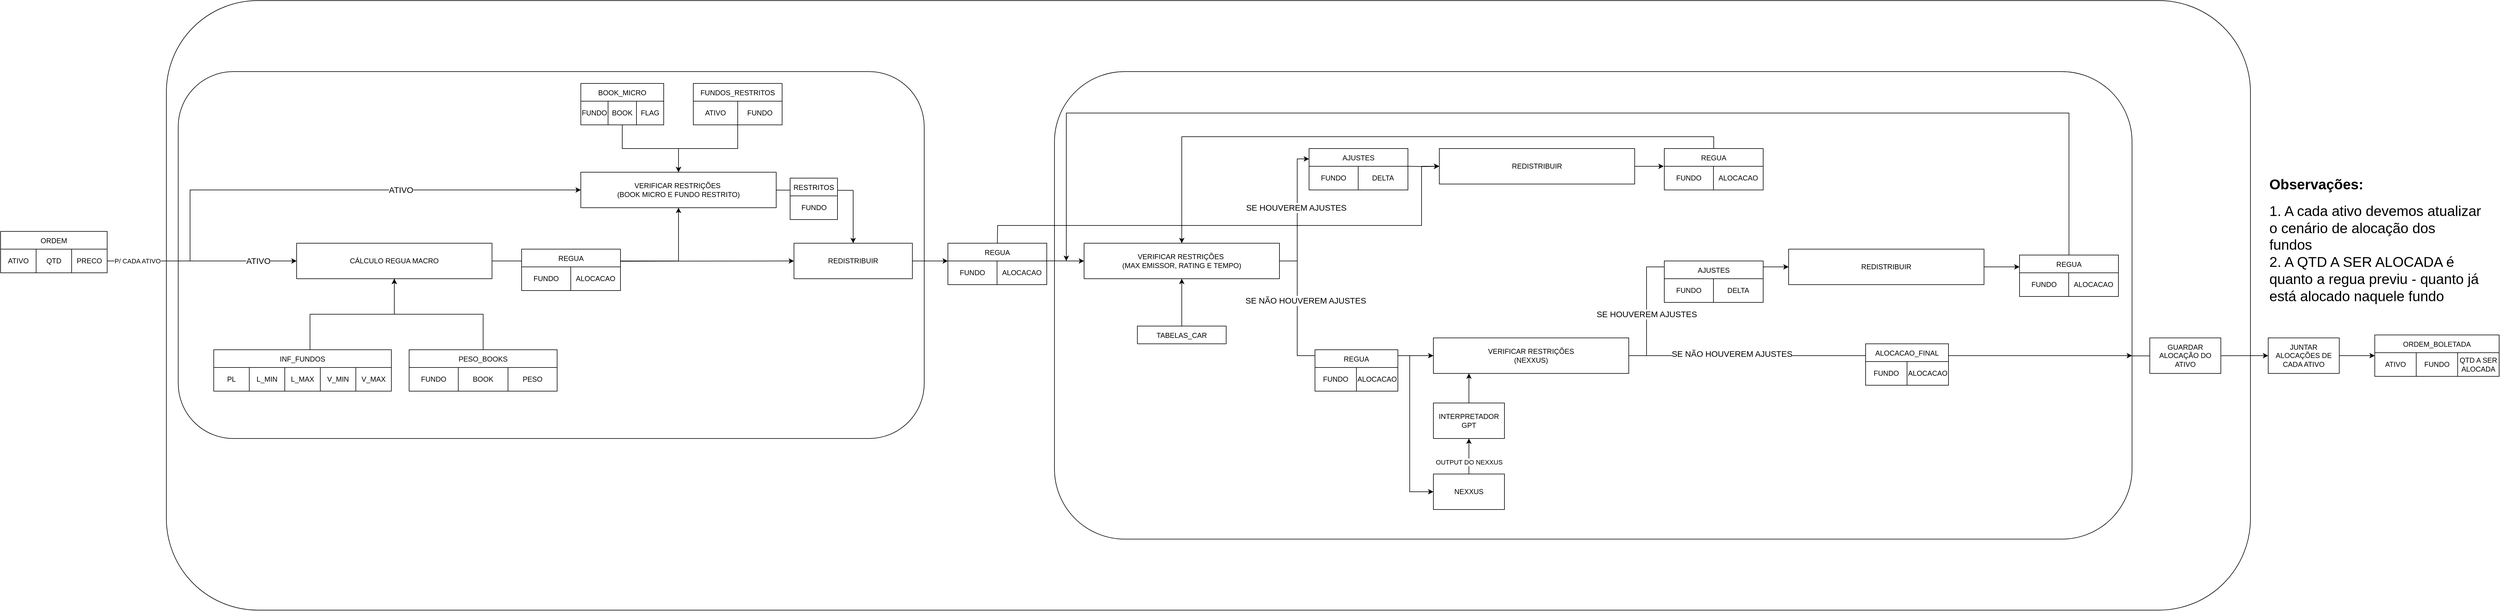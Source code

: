 <mxfile version="26.0.5">
  <diagram name="Página-1" id="4uOqL9asmG0e0gEtA3Wq">
    <mxGraphModel dx="3720" dy="2569" grid="1" gridSize="10" guides="1" tooltips="1" connect="1" arrows="1" fold="1" page="1" pageScale="1" pageWidth="1169" pageHeight="827" math="0" shadow="0">
      <root>
        <mxCell id="0" />
        <mxCell id="1" parent="0" />
        <mxCell id="P-vFJnSn1q6vsKn5jH9H-229" value="" style="rounded=1;whiteSpace=wrap;html=1;" vertex="1" parent="1">
          <mxGeometry x="280" y="-120" width="3520" height="1030" as="geometry" />
        </mxCell>
        <mxCell id="P-vFJnSn1q6vsKn5jH9H-226" value="" style="rounded=1;whiteSpace=wrap;html=1;" vertex="1" parent="1">
          <mxGeometry x="1780" width="1820" height="790" as="geometry" />
        </mxCell>
        <mxCell id="P-vFJnSn1q6vsKn5jH9H-197" value="" style="rounded=1;whiteSpace=wrap;html=1;" vertex="1" parent="1">
          <mxGeometry x="300" width="1260" height="620" as="geometry" />
        </mxCell>
        <mxCell id="P-vFJnSn1q6vsKn5jH9H-45" style="edgeStyle=orthogonalEdgeStyle;rounded=0;orthogonalLoop=1;jettySize=auto;html=1;entryX=0;entryY=0.5;entryDx=0;entryDy=0;" edge="1" parent="1" source="P-vFJnSn1q6vsKn5jH9H-60" target="P-vFJnSn1q6vsKn5jH9H-48">
          <mxGeometry relative="1" as="geometry">
            <mxPoint x="420" y="320" as="targetPoint" />
            <mxPoint x="81" y="320" as="sourcePoint" />
            <Array as="points" />
          </mxGeometry>
        </mxCell>
        <mxCell id="P-vFJnSn1q6vsKn5jH9H-105" value="&lt;font style=&quot;font-size: 14px;&quot;&gt;ATIVO&lt;/font&gt;" style="edgeLabel;html=1;align=center;verticalAlign=middle;resizable=0;points=[];" vertex="1" connectable="0" parent="P-vFJnSn1q6vsKn5jH9H-45">
          <mxGeometry x="0.59" relative="1" as="geometry">
            <mxPoint as="offset" />
          </mxGeometry>
        </mxCell>
        <mxCell id="P-vFJnSn1q6vsKn5jH9H-107" value="P/ CADA ATIVO" style="edgeLabel;html=1;align=center;verticalAlign=middle;resizable=0;points=[];" vertex="1" connectable="0" parent="P-vFJnSn1q6vsKn5jH9H-45">
          <mxGeometry x="-0.454" relative="1" as="geometry">
            <mxPoint x="-37" as="offset" />
          </mxGeometry>
        </mxCell>
        <mxCell id="P-vFJnSn1q6vsKn5jH9H-89" style="edgeStyle=orthogonalEdgeStyle;rounded=0;orthogonalLoop=1;jettySize=auto;html=1;exitX=1;exitY=0.5;exitDx=0;exitDy=0;entryX=0.5;entryY=1;entryDx=0;entryDy=0;" edge="1" parent="1" source="P-vFJnSn1q6vsKn5jH9H-48" target="P-vFJnSn1q6vsKn5jH9H-96">
          <mxGeometry relative="1" as="geometry">
            <mxPoint x="1100" y="320" as="targetPoint" />
          </mxGeometry>
        </mxCell>
        <mxCell id="P-vFJnSn1q6vsKn5jH9H-48" value="CÁLCULO REGUA MACRO" style="rounded=0;whiteSpace=wrap;html=1;" vertex="1" parent="1">
          <mxGeometry x="500" y="290" width="330" height="60" as="geometry" />
        </mxCell>
        <mxCell id="P-vFJnSn1q6vsKn5jH9H-59" value="ORDEM" style="shape=table;startSize=30;container=1;collapsible=0;childLayout=tableLayout;" vertex="1" parent="1">
          <mxGeometry y="270" width="180" height="70" as="geometry" />
        </mxCell>
        <mxCell id="P-vFJnSn1q6vsKn5jH9H-60" value="" style="shape=tableRow;horizontal=0;startSize=0;swimlaneHead=0;swimlaneBody=0;strokeColor=inherit;top=0;left=0;bottom=0;right=0;collapsible=0;dropTarget=0;fillColor=none;points=[[0,0.5],[1,0.5]];portConstraint=eastwest;" vertex="1" parent="P-vFJnSn1q6vsKn5jH9H-59">
          <mxGeometry y="30" width="180" height="40" as="geometry" />
        </mxCell>
        <mxCell id="P-vFJnSn1q6vsKn5jH9H-61" value="ATIVO" style="shape=partialRectangle;html=1;whiteSpace=wrap;connectable=0;strokeColor=inherit;overflow=hidden;fillColor=none;top=0;left=0;bottom=0;right=0;pointerEvents=1;" vertex="1" parent="P-vFJnSn1q6vsKn5jH9H-60">
          <mxGeometry width="60" height="40" as="geometry">
            <mxRectangle width="60" height="40" as="alternateBounds" />
          </mxGeometry>
        </mxCell>
        <mxCell id="P-vFJnSn1q6vsKn5jH9H-62" value="QTD" style="shape=partialRectangle;html=1;whiteSpace=wrap;connectable=0;strokeColor=inherit;overflow=hidden;fillColor=none;top=0;left=0;bottom=0;right=0;pointerEvents=1;" vertex="1" parent="P-vFJnSn1q6vsKn5jH9H-60">
          <mxGeometry x="60" width="60" height="40" as="geometry">
            <mxRectangle width="60" height="40" as="alternateBounds" />
          </mxGeometry>
        </mxCell>
        <mxCell id="P-vFJnSn1q6vsKn5jH9H-63" value="PRECO" style="shape=partialRectangle;html=1;whiteSpace=wrap;connectable=0;strokeColor=inherit;overflow=hidden;fillColor=none;top=0;left=0;bottom=0;right=0;pointerEvents=1;" vertex="1" parent="P-vFJnSn1q6vsKn5jH9H-60">
          <mxGeometry x="120" width="60" height="40" as="geometry">
            <mxRectangle width="60" height="40" as="alternateBounds" />
          </mxGeometry>
        </mxCell>
        <mxCell id="P-vFJnSn1q6vsKn5jH9H-73" style="edgeStyle=orthogonalEdgeStyle;rounded=0;orthogonalLoop=1;jettySize=auto;html=1;exitX=0.542;exitY=-0.005;exitDx=0;exitDy=0;exitPerimeter=0;" edge="1" parent="1" source="P-vFJnSn1q6vsKn5jH9H-64" target="P-vFJnSn1q6vsKn5jH9H-48">
          <mxGeometry relative="1" as="geometry" />
        </mxCell>
        <mxCell id="P-vFJnSn1q6vsKn5jH9H-64" value="INF_FUNDOS" style="shape=table;startSize=30;container=1;collapsible=0;childLayout=tableLayout;" vertex="1" parent="1">
          <mxGeometry x="360" y="470" width="300" height="70" as="geometry" />
        </mxCell>
        <mxCell id="P-vFJnSn1q6vsKn5jH9H-65" value="" style="shape=tableRow;horizontal=0;startSize=0;swimlaneHead=0;swimlaneBody=0;strokeColor=inherit;top=0;left=0;bottom=0;right=0;collapsible=0;dropTarget=0;fillColor=none;points=[[0,0.5],[1,0.5]];portConstraint=eastwest;" vertex="1" parent="P-vFJnSn1q6vsKn5jH9H-64">
          <mxGeometry y="30" width="300" height="40" as="geometry" />
        </mxCell>
        <mxCell id="P-vFJnSn1q6vsKn5jH9H-66" value="PL" style="shape=partialRectangle;html=1;whiteSpace=wrap;connectable=0;strokeColor=inherit;overflow=hidden;fillColor=none;top=0;left=0;bottom=0;right=0;pointerEvents=1;" vertex="1" parent="P-vFJnSn1q6vsKn5jH9H-65">
          <mxGeometry width="60" height="40" as="geometry">
            <mxRectangle width="60" height="40" as="alternateBounds" />
          </mxGeometry>
        </mxCell>
        <mxCell id="P-vFJnSn1q6vsKn5jH9H-67" value="L_MIN" style="shape=partialRectangle;html=1;whiteSpace=wrap;connectable=0;strokeColor=inherit;overflow=hidden;fillColor=none;top=0;left=0;bottom=0;right=0;pointerEvents=1;" vertex="1" parent="P-vFJnSn1q6vsKn5jH9H-65">
          <mxGeometry x="60" width="60" height="40" as="geometry">
            <mxRectangle width="60" height="40" as="alternateBounds" />
          </mxGeometry>
        </mxCell>
        <mxCell id="P-vFJnSn1q6vsKn5jH9H-69" value="L_MAX" style="shape=partialRectangle;html=1;whiteSpace=wrap;connectable=0;strokeColor=inherit;overflow=hidden;fillColor=none;top=0;left=0;bottom=0;right=0;pointerEvents=1;" vertex="1" parent="P-vFJnSn1q6vsKn5jH9H-65">
          <mxGeometry x="120" width="60" height="40" as="geometry">
            <mxRectangle width="60" height="40" as="alternateBounds" />
          </mxGeometry>
        </mxCell>
        <mxCell id="P-vFJnSn1q6vsKn5jH9H-70" value="V_MIN" style="shape=partialRectangle;html=1;whiteSpace=wrap;connectable=0;strokeColor=inherit;overflow=hidden;fillColor=none;top=0;left=0;bottom=0;right=0;pointerEvents=1;" vertex="1" parent="P-vFJnSn1q6vsKn5jH9H-65">
          <mxGeometry x="180" width="60" height="40" as="geometry">
            <mxRectangle width="60" height="40" as="alternateBounds" />
          </mxGeometry>
        </mxCell>
        <mxCell id="P-vFJnSn1q6vsKn5jH9H-71" value="V_MAX" style="shape=partialRectangle;html=1;whiteSpace=wrap;connectable=0;strokeColor=inherit;overflow=hidden;fillColor=none;top=0;left=0;bottom=0;right=0;pointerEvents=1;" vertex="1" parent="P-vFJnSn1q6vsKn5jH9H-65">
          <mxGeometry x="240" width="60" height="40" as="geometry">
            <mxRectangle width="60" height="40" as="alternateBounds" />
          </mxGeometry>
        </mxCell>
        <mxCell id="P-vFJnSn1q6vsKn5jH9H-81" style="edgeStyle=orthogonalEdgeStyle;rounded=0;orthogonalLoop=1;jettySize=auto;html=1;entryX=0.5;entryY=1;entryDx=0;entryDy=0;" edge="1" parent="1" source="P-vFJnSn1q6vsKn5jH9H-74" target="P-vFJnSn1q6vsKn5jH9H-48">
          <mxGeometry relative="1" as="geometry" />
        </mxCell>
        <mxCell id="P-vFJnSn1q6vsKn5jH9H-74" value="PESO_BOOKS" style="shape=table;startSize=30;container=1;collapsible=0;childLayout=tableLayout;" vertex="1" parent="1">
          <mxGeometry x="690" y="470" width="250" height="70" as="geometry" />
        </mxCell>
        <mxCell id="P-vFJnSn1q6vsKn5jH9H-75" value="" style="shape=tableRow;horizontal=0;startSize=0;swimlaneHead=0;swimlaneBody=0;strokeColor=inherit;top=0;left=0;bottom=0;right=0;collapsible=0;dropTarget=0;fillColor=none;points=[[0,0.5],[1,0.5]];portConstraint=eastwest;" vertex="1" parent="P-vFJnSn1q6vsKn5jH9H-74">
          <mxGeometry y="30" width="250" height="40" as="geometry" />
        </mxCell>
        <mxCell id="P-vFJnSn1q6vsKn5jH9H-76" value="FUNDO" style="shape=partialRectangle;html=1;whiteSpace=wrap;connectable=0;strokeColor=inherit;overflow=hidden;fillColor=none;top=0;left=0;bottom=0;right=0;pointerEvents=1;" vertex="1" parent="P-vFJnSn1q6vsKn5jH9H-75">
          <mxGeometry width="83" height="40" as="geometry">
            <mxRectangle width="83" height="40" as="alternateBounds" />
          </mxGeometry>
        </mxCell>
        <mxCell id="P-vFJnSn1q6vsKn5jH9H-77" value="BOOK" style="shape=partialRectangle;html=1;whiteSpace=wrap;connectable=0;strokeColor=inherit;overflow=hidden;fillColor=none;top=0;left=0;bottom=0;right=0;pointerEvents=1;" vertex="1" parent="P-vFJnSn1q6vsKn5jH9H-75">
          <mxGeometry x="83" width="84" height="40" as="geometry">
            <mxRectangle width="84" height="40" as="alternateBounds" />
          </mxGeometry>
        </mxCell>
        <mxCell id="P-vFJnSn1q6vsKn5jH9H-78" value="PESO" style="shape=partialRectangle;html=1;whiteSpace=wrap;connectable=0;strokeColor=inherit;overflow=hidden;fillColor=none;top=0;left=0;bottom=0;right=0;pointerEvents=1;" vertex="1" parent="P-vFJnSn1q6vsKn5jH9H-75">
          <mxGeometry x="167" width="83" height="40" as="geometry">
            <mxRectangle width="83" height="40" as="alternateBounds" />
          </mxGeometry>
        </mxCell>
        <mxCell id="P-vFJnSn1q6vsKn5jH9H-97" style="edgeStyle=orthogonalEdgeStyle;rounded=0;orthogonalLoop=1;jettySize=auto;html=1;" edge="1" parent="1" source="P-vFJnSn1q6vsKn5jH9H-82" target="P-vFJnSn1q6vsKn5jH9H-96">
          <mxGeometry relative="1" as="geometry" />
        </mxCell>
        <mxCell id="P-vFJnSn1q6vsKn5jH9H-82" value="BOOK_MICRO" style="shape=table;startSize=30;container=1;collapsible=0;childLayout=tableLayout;" vertex="1" parent="1">
          <mxGeometry x="980" y="20" width="140" height="70" as="geometry" />
        </mxCell>
        <mxCell id="P-vFJnSn1q6vsKn5jH9H-83" value="" style="shape=tableRow;horizontal=0;startSize=0;swimlaneHead=0;swimlaneBody=0;strokeColor=inherit;top=0;left=0;bottom=0;right=0;collapsible=0;dropTarget=0;fillColor=none;points=[[0,0.5],[1,0.5]];portConstraint=eastwest;" vertex="1" parent="P-vFJnSn1q6vsKn5jH9H-82">
          <mxGeometry y="30" width="140" height="40" as="geometry" />
        </mxCell>
        <mxCell id="P-vFJnSn1q6vsKn5jH9H-84" value="FUNDO" style="shape=partialRectangle;html=1;whiteSpace=wrap;connectable=0;strokeColor=inherit;overflow=hidden;fillColor=none;top=0;left=0;bottom=0;right=0;pointerEvents=1;" vertex="1" parent="P-vFJnSn1q6vsKn5jH9H-83">
          <mxGeometry width="46" height="40" as="geometry">
            <mxRectangle width="46" height="40" as="alternateBounds" />
          </mxGeometry>
        </mxCell>
        <mxCell id="P-vFJnSn1q6vsKn5jH9H-85" value="BOOK" style="shape=partialRectangle;html=1;whiteSpace=wrap;connectable=0;strokeColor=inherit;overflow=hidden;fillColor=none;top=0;left=0;bottom=0;right=0;pointerEvents=1;" vertex="1" parent="P-vFJnSn1q6vsKn5jH9H-83">
          <mxGeometry x="46" width="48" height="40" as="geometry">
            <mxRectangle width="48" height="40" as="alternateBounds" />
          </mxGeometry>
        </mxCell>
        <mxCell id="P-vFJnSn1q6vsKn5jH9H-86" value="FLAG" style="shape=partialRectangle;html=1;whiteSpace=wrap;connectable=0;strokeColor=inherit;overflow=hidden;fillColor=none;top=0;left=0;bottom=0;right=0;pointerEvents=1;" vertex="1" parent="P-vFJnSn1q6vsKn5jH9H-83">
          <mxGeometry x="94" width="46" height="40" as="geometry">
            <mxRectangle width="46" height="40" as="alternateBounds" />
          </mxGeometry>
        </mxCell>
        <mxCell id="P-vFJnSn1q6vsKn5jH9H-109" style="edgeStyle=orthogonalEdgeStyle;rounded=0;orthogonalLoop=1;jettySize=auto;html=1;entryX=0.5;entryY=0;entryDx=0;entryDy=0;" edge="1" parent="1" target="P-vFJnSn1q6vsKn5jH9H-115">
          <mxGeometry relative="1" as="geometry">
            <mxPoint x="1500" y="200" as="targetPoint" />
            <mxPoint x="1230" y="200.067" as="sourcePoint" />
          </mxGeometry>
        </mxCell>
        <mxCell id="P-vFJnSn1q6vsKn5jH9H-96" value="VERIFICAR RESTRIÇÕES&amp;nbsp;&lt;div&gt;(BOOK MICRO E FUNDO RESTRITO)&lt;/div&gt;" style="rounded=0;whiteSpace=wrap;html=1;" vertex="1" parent="1">
          <mxGeometry x="980" y="170" width="330" height="60" as="geometry" />
        </mxCell>
        <mxCell id="P-vFJnSn1q6vsKn5jH9H-108" style="edgeStyle=orthogonalEdgeStyle;rounded=0;orthogonalLoop=1;jettySize=auto;html=1;entryX=0.5;entryY=0;entryDx=0;entryDy=0;" edge="1" parent="1" source="P-vFJnSn1q6vsKn5jH9H-98" target="P-vFJnSn1q6vsKn5jH9H-96">
          <mxGeometry relative="1" as="geometry" />
        </mxCell>
        <mxCell id="P-vFJnSn1q6vsKn5jH9H-98" value="FUNDOS_RESTRITOS" style="shape=table;startSize=30;container=1;collapsible=0;childLayout=tableLayout;" vertex="1" parent="1">
          <mxGeometry x="1170" y="20" width="150" height="70" as="geometry" />
        </mxCell>
        <mxCell id="P-vFJnSn1q6vsKn5jH9H-99" value="" style="shape=tableRow;horizontal=0;startSize=0;swimlaneHead=0;swimlaneBody=0;strokeColor=inherit;top=0;left=0;bottom=0;right=0;collapsible=0;dropTarget=0;fillColor=none;points=[[0,0.5],[1,0.5]];portConstraint=eastwest;" vertex="1" parent="P-vFJnSn1q6vsKn5jH9H-98">
          <mxGeometry y="30" width="150" height="40" as="geometry" />
        </mxCell>
        <mxCell id="P-vFJnSn1q6vsKn5jH9H-100" value="ATIVO" style="shape=partialRectangle;html=1;whiteSpace=wrap;connectable=0;strokeColor=inherit;overflow=hidden;fillColor=none;top=0;left=0;bottom=0;right=0;pointerEvents=1;" vertex="1" parent="P-vFJnSn1q6vsKn5jH9H-99">
          <mxGeometry width="75" height="40" as="geometry">
            <mxRectangle width="75" height="40" as="alternateBounds" />
          </mxGeometry>
        </mxCell>
        <mxCell id="P-vFJnSn1q6vsKn5jH9H-101" value="FUNDO" style="shape=partialRectangle;html=1;whiteSpace=wrap;connectable=0;strokeColor=inherit;overflow=hidden;fillColor=none;top=0;left=0;bottom=0;right=0;pointerEvents=1;" vertex="1" parent="P-vFJnSn1q6vsKn5jH9H-99">
          <mxGeometry x="75" width="75" height="40" as="geometry">
            <mxRectangle width="75" height="40" as="alternateBounds" />
          </mxGeometry>
        </mxCell>
        <mxCell id="P-vFJnSn1q6vsKn5jH9H-104" value="" style="endArrow=classic;html=1;rounded=0;entryX=0;entryY=0.5;entryDx=0;entryDy=0;" edge="1" parent="1" target="P-vFJnSn1q6vsKn5jH9H-96">
          <mxGeometry width="50" height="50" relative="1" as="geometry">
            <mxPoint x="320" y="320" as="sourcePoint" />
            <mxPoint x="360" y="240" as="targetPoint" />
            <Array as="points">
              <mxPoint x="320" y="200" />
            </Array>
          </mxGeometry>
        </mxCell>
        <mxCell id="P-vFJnSn1q6vsKn5jH9H-106" value="&lt;font style=&quot;font-size: 14px;&quot;&gt;ATIVO&lt;/font&gt;" style="edgeLabel;html=1;align=center;verticalAlign=middle;resizable=0;points=[];" vertex="1" connectable="0" parent="P-vFJnSn1q6vsKn5jH9H-104">
          <mxGeometry x="0.22" relative="1" as="geometry">
            <mxPoint as="offset" />
          </mxGeometry>
        </mxCell>
        <mxCell id="P-vFJnSn1q6vsKn5jH9H-91" value="REGUA" style="shape=table;startSize=30;container=1;collapsible=0;childLayout=tableLayout;" vertex="1" parent="1">
          <mxGeometry x="880" y="300" width="167" height="70" as="geometry" />
        </mxCell>
        <mxCell id="P-vFJnSn1q6vsKn5jH9H-92" value="" style="shape=tableRow;horizontal=0;startSize=0;swimlaneHead=0;swimlaneBody=0;strokeColor=inherit;top=0;left=0;bottom=0;right=0;collapsible=0;dropTarget=0;fillColor=none;points=[[0,0.5],[1,0.5]];portConstraint=eastwest;" vertex="1" parent="P-vFJnSn1q6vsKn5jH9H-91">
          <mxGeometry y="30" width="167" height="40" as="geometry" />
        </mxCell>
        <mxCell id="P-vFJnSn1q6vsKn5jH9H-93" value="FUNDO" style="shape=partialRectangle;html=1;whiteSpace=wrap;connectable=0;strokeColor=inherit;overflow=hidden;fillColor=none;top=0;left=0;bottom=0;right=0;pointerEvents=1;" vertex="1" parent="P-vFJnSn1q6vsKn5jH9H-92">
          <mxGeometry width="83" height="40" as="geometry">
            <mxRectangle width="83" height="40" as="alternateBounds" />
          </mxGeometry>
        </mxCell>
        <mxCell id="P-vFJnSn1q6vsKn5jH9H-94" value="ALOCACAO" style="shape=partialRectangle;html=1;whiteSpace=wrap;connectable=0;strokeColor=inherit;overflow=hidden;fillColor=none;top=0;left=0;bottom=0;right=0;pointerEvents=1;" vertex="1" parent="P-vFJnSn1q6vsKn5jH9H-92">
          <mxGeometry x="83" width="84" height="40" as="geometry">
            <mxRectangle width="84" height="40" as="alternateBounds" />
          </mxGeometry>
        </mxCell>
        <mxCell id="P-vFJnSn1q6vsKn5jH9H-110" value="RESTRITOS" style="shape=table;startSize=30;container=1;collapsible=0;childLayout=tableLayout;" vertex="1" parent="1">
          <mxGeometry x="1333.5" y="180" width="80" height="70" as="geometry" />
        </mxCell>
        <mxCell id="P-vFJnSn1q6vsKn5jH9H-111" value="" style="shape=tableRow;horizontal=0;startSize=0;swimlaneHead=0;swimlaneBody=0;strokeColor=inherit;top=0;left=0;bottom=0;right=0;collapsible=0;dropTarget=0;fillColor=none;points=[[0,0.5],[1,0.5]];portConstraint=eastwest;" vertex="1" parent="P-vFJnSn1q6vsKn5jH9H-110">
          <mxGeometry y="30" width="80" height="40" as="geometry" />
        </mxCell>
        <mxCell id="P-vFJnSn1q6vsKn5jH9H-112" value="FUNDO" style="shape=partialRectangle;html=1;whiteSpace=wrap;connectable=0;strokeColor=inherit;overflow=hidden;fillColor=none;top=0;left=0;bottom=0;right=0;pointerEvents=1;" vertex="1" parent="P-vFJnSn1q6vsKn5jH9H-111">
          <mxGeometry width="80" height="40" as="geometry">
            <mxRectangle width="80" height="40" as="alternateBounds" />
          </mxGeometry>
        </mxCell>
        <mxCell id="P-vFJnSn1q6vsKn5jH9H-115" value="REDISTRIBUIR" style="rounded=0;whiteSpace=wrap;html=1;" vertex="1" parent="1">
          <mxGeometry x="1340" y="290" width="200" height="60" as="geometry" />
        </mxCell>
        <mxCell id="P-vFJnSn1q6vsKn5jH9H-117" value="" style="endArrow=classic;html=1;rounded=0;entryX=0;entryY=0.5;entryDx=0;entryDy=0;exitX=0.999;exitY=0.292;exitDx=0;exitDy=0;exitPerimeter=0;" edge="1" parent="1" source="P-vFJnSn1q6vsKn5jH9H-91" target="P-vFJnSn1q6vsKn5jH9H-115">
          <mxGeometry width="50" height="50" relative="1" as="geometry">
            <mxPoint x="1150" y="320" as="sourcePoint" />
            <mxPoint x="1220" y="280" as="targetPoint" />
          </mxGeometry>
        </mxCell>
        <mxCell id="P-vFJnSn1q6vsKn5jH9H-126" value="REGUA" style="shape=table;startSize=30;container=1;collapsible=0;childLayout=tableLayout;" vertex="1" parent="1">
          <mxGeometry x="1600" y="290" width="167" height="70" as="geometry" />
        </mxCell>
        <mxCell id="P-vFJnSn1q6vsKn5jH9H-127" value="" style="shape=tableRow;horizontal=0;startSize=0;swimlaneHead=0;swimlaneBody=0;strokeColor=inherit;top=0;left=0;bottom=0;right=0;collapsible=0;dropTarget=0;fillColor=none;points=[[0,0.5],[1,0.5]];portConstraint=eastwest;" vertex="1" parent="P-vFJnSn1q6vsKn5jH9H-126">
          <mxGeometry y="30" width="167" height="40" as="geometry" />
        </mxCell>
        <mxCell id="P-vFJnSn1q6vsKn5jH9H-128" value="FUNDO" style="shape=partialRectangle;html=1;whiteSpace=wrap;connectable=0;strokeColor=inherit;overflow=hidden;fillColor=none;top=0;left=0;bottom=0;right=0;pointerEvents=1;" vertex="1" parent="P-vFJnSn1q6vsKn5jH9H-127">
          <mxGeometry width="83" height="40" as="geometry">
            <mxRectangle width="83" height="40" as="alternateBounds" />
          </mxGeometry>
        </mxCell>
        <mxCell id="P-vFJnSn1q6vsKn5jH9H-129" value="ALOCACAO" style="shape=partialRectangle;html=1;whiteSpace=wrap;connectable=0;strokeColor=inherit;overflow=hidden;fillColor=none;top=0;left=0;bottom=0;right=0;pointerEvents=1;" vertex="1" parent="P-vFJnSn1q6vsKn5jH9H-127">
          <mxGeometry x="83" width="84" height="40" as="geometry">
            <mxRectangle width="84" height="40" as="alternateBounds" />
          </mxGeometry>
        </mxCell>
        <mxCell id="P-vFJnSn1q6vsKn5jH9H-135" value="" style="endArrow=classic;html=1;rounded=0;exitX=1;exitY=0.5;exitDx=0;exitDy=0;" edge="1" parent="1" source="P-vFJnSn1q6vsKn5jH9H-115">
          <mxGeometry width="50" height="50" relative="1" as="geometry">
            <mxPoint x="1570" y="280" as="sourcePoint" />
            <mxPoint x="1600" y="320" as="targetPoint" />
          </mxGeometry>
        </mxCell>
        <mxCell id="P-vFJnSn1q6vsKn5jH9H-146" style="edgeStyle=orthogonalEdgeStyle;rounded=0;orthogonalLoop=1;jettySize=auto;html=1;entryX=0;entryY=0.25;entryDx=0;entryDy=0;" edge="1" parent="1" source="P-vFJnSn1q6vsKn5jH9H-138" target="P-vFJnSn1q6vsKn5jH9H-147">
          <mxGeometry relative="1" as="geometry">
            <mxPoint x="2210" y="320" as="targetPoint" />
            <Array as="points">
              <mxPoint x="2190" y="320" />
              <mxPoint x="2190" y="148" />
            </Array>
          </mxGeometry>
        </mxCell>
        <mxCell id="P-vFJnSn1q6vsKn5jH9H-179" value="&lt;font style=&quot;font-size: 14px;&quot;&gt;SE HOUVEREM AJUSTES&lt;/font&gt;" style="edgeLabel;html=1;align=center;verticalAlign=middle;resizable=0;points=[];" vertex="1" connectable="0" parent="P-vFJnSn1q6vsKn5jH9H-146">
          <mxGeometry x="-0.043" y="2" relative="1" as="geometry">
            <mxPoint y="-14" as="offset" />
          </mxGeometry>
        </mxCell>
        <mxCell id="P-vFJnSn1q6vsKn5jH9H-138" value="VERIFICAR RESTRIÇÕES&amp;nbsp;&lt;div&gt;(MAX EMISSOR, RATING E TEMPO)&lt;/div&gt;" style="rounded=0;whiteSpace=wrap;html=1;" vertex="1" parent="1">
          <mxGeometry x="1830" y="290" width="330" height="60" as="geometry" />
        </mxCell>
        <mxCell id="P-vFJnSn1q6vsKn5jH9H-141" value="" style="endArrow=classic;html=1;rounded=0;entryX=0;entryY=0.5;entryDx=0;entryDy=0;exitX=0.994;exitY=-0.002;exitDx=0;exitDy=0;exitPerimeter=0;" edge="1" parent="1" source="P-vFJnSn1q6vsKn5jH9H-127" target="P-vFJnSn1q6vsKn5jH9H-138">
          <mxGeometry width="50" height="50" relative="1" as="geometry">
            <mxPoint x="1770" y="320" as="sourcePoint" />
            <mxPoint x="1867" y="319.92" as="targetPoint" />
          </mxGeometry>
        </mxCell>
        <mxCell id="P-vFJnSn1q6vsKn5jH9H-147" value="AJUSTES" style="shape=table;startSize=30;container=1;collapsible=0;childLayout=tableLayout;" vertex="1" parent="1">
          <mxGeometry x="2210" y="130" width="167" height="70" as="geometry" />
        </mxCell>
        <mxCell id="P-vFJnSn1q6vsKn5jH9H-148" value="" style="shape=tableRow;horizontal=0;startSize=0;swimlaneHead=0;swimlaneBody=0;strokeColor=inherit;top=0;left=0;bottom=0;right=0;collapsible=0;dropTarget=0;fillColor=none;points=[[0,0.5],[1,0.5]];portConstraint=eastwest;" vertex="1" parent="P-vFJnSn1q6vsKn5jH9H-147">
          <mxGeometry y="30" width="167" height="40" as="geometry" />
        </mxCell>
        <mxCell id="P-vFJnSn1q6vsKn5jH9H-149" value="FUNDO" style="shape=partialRectangle;html=1;whiteSpace=wrap;connectable=0;strokeColor=inherit;overflow=hidden;fillColor=none;top=0;left=0;bottom=0;right=0;pointerEvents=1;" vertex="1" parent="P-vFJnSn1q6vsKn5jH9H-148">
          <mxGeometry width="83" height="40" as="geometry">
            <mxRectangle width="83" height="40" as="alternateBounds" />
          </mxGeometry>
        </mxCell>
        <mxCell id="P-vFJnSn1q6vsKn5jH9H-150" value="DELTA" style="shape=partialRectangle;html=1;whiteSpace=wrap;connectable=0;strokeColor=inherit;overflow=hidden;fillColor=none;top=0;left=0;bottom=0;right=0;pointerEvents=1;" vertex="1" parent="P-vFJnSn1q6vsKn5jH9H-148">
          <mxGeometry x="83" width="84" height="40" as="geometry">
            <mxRectangle width="84" height="40" as="alternateBounds" />
          </mxGeometry>
        </mxCell>
        <mxCell id="P-vFJnSn1q6vsKn5jH9H-154" style="edgeStyle=orthogonalEdgeStyle;rounded=0;orthogonalLoop=1;jettySize=auto;html=1;entryX=0;entryY=0.5;entryDx=0;entryDy=0;" edge="1" parent="1" target="P-vFJnSn1q6vsKn5jH9H-155">
          <mxGeometry relative="1" as="geometry">
            <mxPoint x="2420" y="160" as="targetPoint" />
            <mxPoint x="2377" y="159.95" as="sourcePoint" />
          </mxGeometry>
        </mxCell>
        <mxCell id="P-vFJnSn1q6vsKn5jH9H-155" value="REDISTRIBUIR" style="rounded=0;whiteSpace=wrap;html=1;" vertex="1" parent="1">
          <mxGeometry x="2430" y="130" width="330" height="60" as="geometry" />
        </mxCell>
        <mxCell id="P-vFJnSn1q6vsKn5jH9H-157" value="" style="endArrow=classic;html=1;rounded=0;exitX=0.5;exitY=0;exitDx=0;exitDy=0;entryX=0;entryY=0.5;entryDx=0;entryDy=0;" edge="1" parent="1" source="P-vFJnSn1q6vsKn5jH9H-126" target="P-vFJnSn1q6vsKn5jH9H-155">
          <mxGeometry width="50" height="50" relative="1" as="geometry">
            <mxPoint x="1797" y="329.92" as="sourcePoint" />
            <mxPoint x="1840" y="330" as="targetPoint" />
            <Array as="points">
              <mxPoint x="1684" y="260" />
              <mxPoint x="1810" y="260" />
              <mxPoint x="2400" y="260" />
              <mxPoint x="2400" y="160" />
            </Array>
          </mxGeometry>
        </mxCell>
        <mxCell id="P-vFJnSn1q6vsKn5jH9H-182" style="edgeStyle=orthogonalEdgeStyle;rounded=0;orthogonalLoop=1;jettySize=auto;html=1;exitX=0.5;exitY=0;exitDx=0;exitDy=0;entryX=0.5;entryY=0;entryDx=0;entryDy=0;" edge="1" parent="1" source="P-vFJnSn1q6vsKn5jH9H-160" target="P-vFJnSn1q6vsKn5jH9H-138">
          <mxGeometry relative="1" as="geometry">
            <Array as="points" />
          </mxGeometry>
        </mxCell>
        <mxCell id="P-vFJnSn1q6vsKn5jH9H-160" value="REGUA" style="shape=table;startSize=30;container=1;collapsible=0;childLayout=tableLayout;" vertex="1" parent="1">
          <mxGeometry x="2810" y="130" width="167" height="70" as="geometry" />
        </mxCell>
        <mxCell id="P-vFJnSn1q6vsKn5jH9H-161" value="" style="shape=tableRow;horizontal=0;startSize=0;swimlaneHead=0;swimlaneBody=0;strokeColor=inherit;top=0;left=0;bottom=0;right=0;collapsible=0;dropTarget=0;fillColor=none;points=[[0,0.5],[1,0.5]];portConstraint=eastwest;" vertex="1" parent="P-vFJnSn1q6vsKn5jH9H-160">
          <mxGeometry y="30" width="167" height="40" as="geometry" />
        </mxCell>
        <mxCell id="P-vFJnSn1q6vsKn5jH9H-162" value="FUNDO" style="shape=partialRectangle;html=1;whiteSpace=wrap;connectable=0;strokeColor=inherit;overflow=hidden;fillColor=none;top=0;left=0;bottom=0;right=0;pointerEvents=1;" vertex="1" parent="P-vFJnSn1q6vsKn5jH9H-161">
          <mxGeometry width="83" height="40" as="geometry">
            <mxRectangle width="83" height="40" as="alternateBounds" />
          </mxGeometry>
        </mxCell>
        <mxCell id="P-vFJnSn1q6vsKn5jH9H-163" value="ALOCACAO" style="shape=partialRectangle;html=1;whiteSpace=wrap;connectable=0;strokeColor=inherit;overflow=hidden;fillColor=none;top=0;left=0;bottom=0;right=0;pointerEvents=1;" vertex="1" parent="P-vFJnSn1q6vsKn5jH9H-161">
          <mxGeometry x="83" width="84" height="40" as="geometry">
            <mxRectangle width="84" height="40" as="alternateBounds" />
          </mxGeometry>
        </mxCell>
        <mxCell id="P-vFJnSn1q6vsKn5jH9H-177" style="edgeStyle=orthogonalEdgeStyle;rounded=0;orthogonalLoop=1;jettySize=auto;html=1;" edge="1" parent="1" source="P-vFJnSn1q6vsKn5jH9H-173" target="P-vFJnSn1q6vsKn5jH9H-138">
          <mxGeometry relative="1" as="geometry" />
        </mxCell>
        <mxCell id="P-vFJnSn1q6vsKn5jH9H-173" value="TABELAS_CAR" style="shape=table;startSize=30;container=1;collapsible=0;childLayout=tableLayout;" vertex="1" parent="1">
          <mxGeometry x="1920" y="430" width="150" height="30" as="geometry" />
        </mxCell>
        <mxCell id="P-vFJnSn1q6vsKn5jH9H-174" value="" style="shape=tableRow;horizontal=0;startSize=0;swimlaneHead=0;swimlaneBody=0;strokeColor=inherit;top=0;left=0;bottom=0;right=0;collapsible=0;dropTarget=0;fillColor=none;points=[[0,0.5],[1,0.5]];portConstraint=eastwest;" vertex="1" visible="0" parent="P-vFJnSn1q6vsKn5jH9H-173">
          <mxGeometry y="30" width="150" height="40" as="geometry" />
        </mxCell>
        <mxCell id="P-vFJnSn1q6vsKn5jH9H-175" value="" style="shape=partialRectangle;html=1;whiteSpace=wrap;connectable=0;strokeColor=inherit;overflow=hidden;fillColor=none;top=0;left=0;bottom=0;right=0;pointerEvents=1;" vertex="1" parent="P-vFJnSn1q6vsKn5jH9H-174">
          <mxGeometry width="75" height="40" as="geometry">
            <mxRectangle width="75" height="40" as="alternateBounds" />
          </mxGeometry>
        </mxCell>
        <mxCell id="P-vFJnSn1q6vsKn5jH9H-176" value="FUNDO" style="shape=partialRectangle;html=1;whiteSpace=wrap;connectable=0;strokeColor=inherit;overflow=hidden;fillColor=none;top=0;left=0;bottom=0;right=0;pointerEvents=1;" vertex="1" parent="P-vFJnSn1q6vsKn5jH9H-174">
          <mxGeometry x="75" width="75" height="40" as="geometry">
            <mxRectangle width="75" height="40" as="alternateBounds" />
          </mxGeometry>
        </mxCell>
        <mxCell id="P-vFJnSn1q6vsKn5jH9H-181" value="" style="endArrow=classic;html=1;rounded=0;exitX=1;exitY=0.5;exitDx=0;exitDy=0;" edge="1" parent="1" source="P-vFJnSn1q6vsKn5jH9H-155">
          <mxGeometry width="50" height="50" relative="1" as="geometry">
            <mxPoint x="2760" y="210" as="sourcePoint" />
            <mxPoint x="2809" y="160" as="targetPoint" />
          </mxGeometry>
        </mxCell>
        <mxCell id="P-vFJnSn1q6vsKn5jH9H-186" value="" style="endArrow=classic;html=1;rounded=0;exitX=1;exitY=0.5;exitDx=0;exitDy=0;" edge="1" parent="1" source="P-vFJnSn1q6vsKn5jH9H-138">
          <mxGeometry width="50" height="50" relative="1" as="geometry">
            <mxPoint x="2190" y="400" as="sourcePoint" />
            <mxPoint x="2420" y="480" as="targetPoint" />
            <Array as="points">
              <mxPoint x="2190" y="320" />
              <mxPoint x="2190" y="480" />
            </Array>
          </mxGeometry>
        </mxCell>
        <mxCell id="P-vFJnSn1q6vsKn5jH9H-187" value="&lt;font style=&quot;font-size: 14px;&quot;&gt;SE NÃO HOUVEREM AJUSTES&lt;/font&gt;" style="edgeLabel;html=1;align=center;verticalAlign=middle;resizable=0;points=[];" vertex="1" connectable="0" parent="1">
          <mxGeometry x="2190.0" y="299.998" as="geometry">
            <mxPoint x="14" y="87" as="offset" />
          </mxGeometry>
        </mxCell>
        <mxCell id="P-vFJnSn1q6vsKn5jH9H-188" value="REGUA" style="shape=table;startSize=30;container=1;collapsible=0;childLayout=tableLayout;" vertex="1" parent="1">
          <mxGeometry x="2220" y="470" width="140" height="70" as="geometry" />
        </mxCell>
        <mxCell id="P-vFJnSn1q6vsKn5jH9H-189" value="" style="shape=tableRow;horizontal=0;startSize=0;swimlaneHead=0;swimlaneBody=0;strokeColor=inherit;top=0;left=0;bottom=0;right=0;collapsible=0;dropTarget=0;fillColor=none;points=[[0,0.5],[1,0.5]];portConstraint=eastwest;" vertex="1" parent="P-vFJnSn1q6vsKn5jH9H-188">
          <mxGeometry y="30" width="140" height="40" as="geometry" />
        </mxCell>
        <mxCell id="P-vFJnSn1q6vsKn5jH9H-190" value="FUNDO" style="shape=partialRectangle;html=1;whiteSpace=wrap;connectable=0;strokeColor=inherit;overflow=hidden;fillColor=none;top=0;left=0;bottom=0;right=0;pointerEvents=1;" vertex="1" parent="P-vFJnSn1q6vsKn5jH9H-189">
          <mxGeometry width="70" height="40" as="geometry">
            <mxRectangle width="70" height="40" as="alternateBounds" />
          </mxGeometry>
        </mxCell>
        <mxCell id="P-vFJnSn1q6vsKn5jH9H-191" value="ALOCACAO" style="shape=partialRectangle;html=1;whiteSpace=wrap;connectable=0;strokeColor=inherit;overflow=hidden;fillColor=none;top=0;left=0;bottom=0;right=0;pointerEvents=1;" vertex="1" parent="P-vFJnSn1q6vsKn5jH9H-189">
          <mxGeometry x="70" width="70" height="40" as="geometry">
            <mxRectangle width="70" height="40" as="alternateBounds" />
          </mxGeometry>
        </mxCell>
        <mxCell id="P-vFJnSn1q6vsKn5jH9H-206" style="edgeStyle=orthogonalEdgeStyle;rounded=0;orthogonalLoop=1;jettySize=auto;html=1;entryX=0;entryY=0.5;entryDx=0;entryDy=0;exitX=1;exitY=0.5;exitDx=0;exitDy=0;" edge="1" parent="1" source="P-vFJnSn1q6vsKn5jH9H-192" target="P-vFJnSn1q6vsKn5jH9H-211">
          <mxGeometry relative="1" as="geometry">
            <mxPoint x="3050" y="480" as="targetPoint" />
            <Array as="points">
              <mxPoint x="2780" y="480" />
              <mxPoint x="2780" y="330" />
            </Array>
          </mxGeometry>
        </mxCell>
        <mxCell id="P-vFJnSn1q6vsKn5jH9H-192" value="VERIFICAR RESTRIÇÕES&lt;div&gt;(NEXXUS)&lt;/div&gt;" style="rounded=0;whiteSpace=wrap;html=1;" vertex="1" parent="1">
          <mxGeometry x="2420" y="450" width="330" height="60" as="geometry" />
        </mxCell>
        <mxCell id="P-vFJnSn1q6vsKn5jH9H-193" value="NEXXUS" style="rounded=0;whiteSpace=wrap;html=1;" vertex="1" parent="1">
          <mxGeometry x="2420" y="680" width="120" height="60" as="geometry" />
        </mxCell>
        <mxCell id="P-vFJnSn1q6vsKn5jH9H-194" value="" style="endArrow=classic;html=1;rounded=0;" edge="1" parent="1">
          <mxGeometry width="50" height="50" relative="1" as="geometry">
            <mxPoint x="2360" y="480" as="sourcePoint" />
            <mxPoint x="2420" y="710" as="targetPoint" />
            <Array as="points">
              <mxPoint x="2380" y="480" />
              <mxPoint x="2380" y="710" />
            </Array>
          </mxGeometry>
        </mxCell>
        <mxCell id="P-vFJnSn1q6vsKn5jH9H-195" style="edgeStyle=orthogonalEdgeStyle;rounded=0;orthogonalLoop=1;jettySize=auto;html=1;entryX=0.182;entryY=1;entryDx=0;entryDy=0;entryPerimeter=0;" edge="1" parent="1" source="P-vFJnSn1q6vsKn5jH9H-201" target="P-vFJnSn1q6vsKn5jH9H-192">
          <mxGeometry relative="1" as="geometry" />
        </mxCell>
        <mxCell id="P-vFJnSn1q6vsKn5jH9H-202" value="" style="edgeStyle=orthogonalEdgeStyle;rounded=0;orthogonalLoop=1;jettySize=auto;html=1;entryX=0.5;entryY=1;entryDx=0;entryDy=0;" edge="1" parent="1" source="P-vFJnSn1q6vsKn5jH9H-193" target="P-vFJnSn1q6vsKn5jH9H-201">
          <mxGeometry relative="1" as="geometry">
            <mxPoint x="2480" y="680" as="sourcePoint" />
            <mxPoint x="2480" y="510" as="targetPoint" />
          </mxGeometry>
        </mxCell>
        <mxCell id="P-vFJnSn1q6vsKn5jH9H-203" value="OUTPUT DO NEXXUS" style="edgeLabel;html=1;align=center;verticalAlign=middle;resizable=0;points=[];" vertex="1" connectable="0" parent="P-vFJnSn1q6vsKn5jH9H-202">
          <mxGeometry x="-0.119" y="1" relative="1" as="geometry">
            <mxPoint x="1" y="6" as="offset" />
          </mxGeometry>
        </mxCell>
        <mxCell id="P-vFJnSn1q6vsKn5jH9H-201" value="INTERPRETADOR GPT" style="rounded=0;whiteSpace=wrap;html=1;" vertex="1" parent="1">
          <mxGeometry x="2420" y="560" width="120" height="60" as="geometry" />
        </mxCell>
        <mxCell id="P-vFJnSn1q6vsKn5jH9H-207" value="AJUSTES" style="shape=table;startSize=30;container=1;collapsible=0;childLayout=tableLayout;" vertex="1" parent="1">
          <mxGeometry x="2810" y="320" width="167" height="70" as="geometry" />
        </mxCell>
        <mxCell id="P-vFJnSn1q6vsKn5jH9H-208" value="" style="shape=tableRow;horizontal=0;startSize=0;swimlaneHead=0;swimlaneBody=0;strokeColor=inherit;top=0;left=0;bottom=0;right=0;collapsible=0;dropTarget=0;fillColor=none;points=[[0,0.5],[1,0.5]];portConstraint=eastwest;" vertex="1" parent="P-vFJnSn1q6vsKn5jH9H-207">
          <mxGeometry y="30" width="167" height="40" as="geometry" />
        </mxCell>
        <mxCell id="P-vFJnSn1q6vsKn5jH9H-209" value="FUNDO" style="shape=partialRectangle;html=1;whiteSpace=wrap;connectable=0;strokeColor=inherit;overflow=hidden;fillColor=none;top=0;left=0;bottom=0;right=0;pointerEvents=1;" vertex="1" parent="P-vFJnSn1q6vsKn5jH9H-208">
          <mxGeometry width="83" height="40" as="geometry">
            <mxRectangle width="83" height="40" as="alternateBounds" />
          </mxGeometry>
        </mxCell>
        <mxCell id="P-vFJnSn1q6vsKn5jH9H-210" value="DELTA" style="shape=partialRectangle;html=1;whiteSpace=wrap;connectable=0;strokeColor=inherit;overflow=hidden;fillColor=none;top=0;left=0;bottom=0;right=0;pointerEvents=1;" vertex="1" parent="P-vFJnSn1q6vsKn5jH9H-208">
          <mxGeometry x="83" width="84" height="40" as="geometry">
            <mxRectangle width="84" height="40" as="alternateBounds" />
          </mxGeometry>
        </mxCell>
        <mxCell id="P-vFJnSn1q6vsKn5jH9H-212" style="edgeStyle=orthogonalEdgeStyle;rounded=0;orthogonalLoop=1;jettySize=auto;html=1;" edge="1" parent="1" source="P-vFJnSn1q6vsKn5jH9H-211">
          <mxGeometry relative="1" as="geometry">
            <mxPoint x="3410" y="330" as="targetPoint" />
          </mxGeometry>
        </mxCell>
        <mxCell id="P-vFJnSn1q6vsKn5jH9H-211" value="REDISTRIBUIR" style="rounded=0;whiteSpace=wrap;html=1;" vertex="1" parent="1">
          <mxGeometry x="3020" y="300" width="330" height="60" as="geometry" />
        </mxCell>
        <mxCell id="P-vFJnSn1q6vsKn5jH9H-217" style="edgeStyle=orthogonalEdgeStyle;rounded=0;orthogonalLoop=1;jettySize=auto;html=1;" edge="1" parent="1" source="P-vFJnSn1q6vsKn5jH9H-226">
          <mxGeometry relative="1" as="geometry">
            <mxPoint x="1790" y="320" as="targetPoint" />
            <Array as="points">
              <mxPoint x="1791" y="40" />
              <mxPoint x="1791" y="320" />
            </Array>
          </mxGeometry>
        </mxCell>
        <mxCell id="P-vFJnSn1q6vsKn5jH9H-213" value="REGUA" style="shape=table;startSize=30;container=1;collapsible=0;childLayout=tableLayout;" vertex="1" parent="1">
          <mxGeometry x="3410" y="310" width="167" height="70" as="geometry" />
        </mxCell>
        <mxCell id="P-vFJnSn1q6vsKn5jH9H-214" value="" style="shape=tableRow;horizontal=0;startSize=0;swimlaneHead=0;swimlaneBody=0;strokeColor=inherit;top=0;left=0;bottom=0;right=0;collapsible=0;dropTarget=0;fillColor=none;points=[[0,0.5],[1,0.5]];portConstraint=eastwest;" vertex="1" parent="P-vFJnSn1q6vsKn5jH9H-213">
          <mxGeometry y="30" width="167" height="40" as="geometry" />
        </mxCell>
        <mxCell id="P-vFJnSn1q6vsKn5jH9H-215" value="FUNDO" style="shape=partialRectangle;html=1;whiteSpace=wrap;connectable=0;strokeColor=inherit;overflow=hidden;fillColor=none;top=0;left=0;bottom=0;right=0;pointerEvents=1;" vertex="1" parent="P-vFJnSn1q6vsKn5jH9H-214">
          <mxGeometry width="83" height="40" as="geometry">
            <mxRectangle width="83" height="40" as="alternateBounds" />
          </mxGeometry>
        </mxCell>
        <mxCell id="P-vFJnSn1q6vsKn5jH9H-216" value="ALOCACAO" style="shape=partialRectangle;html=1;whiteSpace=wrap;connectable=0;strokeColor=inherit;overflow=hidden;fillColor=none;top=0;left=0;bottom=0;right=0;pointerEvents=1;" vertex="1" parent="P-vFJnSn1q6vsKn5jH9H-214">
          <mxGeometry x="83" width="84" height="40" as="geometry">
            <mxRectangle width="84" height="40" as="alternateBounds" />
          </mxGeometry>
        </mxCell>
        <mxCell id="P-vFJnSn1q6vsKn5jH9H-219" value="&lt;font style=&quot;font-size: 14px;&quot;&gt;SE HOUVEREM AJUSTES&lt;/font&gt;" style="edgeLabel;html=1;align=center;verticalAlign=middle;resizable=0;points=[];" vertex="1" connectable="0" parent="1">
          <mxGeometry x="2780.0" y="410.003" as="geometry" />
        </mxCell>
        <mxCell id="P-vFJnSn1q6vsKn5jH9H-220" value="" style="endArrow=classic;html=1;rounded=0;exitX=1;exitY=0.5;exitDx=0;exitDy=0;" edge="1" parent="1" source="P-vFJnSn1q6vsKn5jH9H-192">
          <mxGeometry width="50" height="50" relative="1" as="geometry">
            <mxPoint x="2800" y="540" as="sourcePoint" />
            <mxPoint x="3600" y="480" as="targetPoint" />
          </mxGeometry>
        </mxCell>
        <mxCell id="P-vFJnSn1q6vsKn5jH9H-221" value="&lt;font style=&quot;font-size: 14px;&quot;&gt;SE NÃO HOUVEREM AJUSTES&lt;/font&gt;" style="edgeLabel;html=1;align=center;verticalAlign=middle;resizable=0;points=[];" vertex="1" connectable="0" parent="1">
          <mxGeometry x="2910.0" y="389.998" as="geometry">
            <mxPoint x="14" y="87" as="offset" />
          </mxGeometry>
        </mxCell>
        <mxCell id="P-vFJnSn1q6vsKn5jH9H-222" value="ALOCACAO_FINAL" style="shape=table;startSize=30;container=1;collapsible=0;childLayout=tableLayout;" vertex="1" parent="1">
          <mxGeometry x="3150" y="460" width="140" height="70" as="geometry" />
        </mxCell>
        <mxCell id="P-vFJnSn1q6vsKn5jH9H-223" value="" style="shape=tableRow;horizontal=0;startSize=0;swimlaneHead=0;swimlaneBody=0;strokeColor=inherit;top=0;left=0;bottom=0;right=0;collapsible=0;dropTarget=0;fillColor=none;points=[[0,0.5],[1,0.5]];portConstraint=eastwest;" vertex="1" parent="P-vFJnSn1q6vsKn5jH9H-222">
          <mxGeometry y="30" width="140" height="40" as="geometry" />
        </mxCell>
        <mxCell id="P-vFJnSn1q6vsKn5jH9H-224" value="FUNDO" style="shape=partialRectangle;html=1;whiteSpace=wrap;connectable=0;strokeColor=inherit;overflow=hidden;fillColor=none;top=0;left=0;bottom=0;right=0;pointerEvents=1;" vertex="1" parent="P-vFJnSn1q6vsKn5jH9H-223">
          <mxGeometry width="70" height="40" as="geometry">
            <mxRectangle width="70" height="40" as="alternateBounds" />
          </mxGeometry>
        </mxCell>
        <mxCell id="P-vFJnSn1q6vsKn5jH9H-225" value="ALOCACAO" style="shape=partialRectangle;html=1;whiteSpace=wrap;connectable=0;strokeColor=inherit;overflow=hidden;fillColor=none;top=0;left=0;bottom=0;right=0;pointerEvents=1;" vertex="1" parent="P-vFJnSn1q6vsKn5jH9H-223">
          <mxGeometry x="70" width="70" height="40" as="geometry">
            <mxRectangle width="70" height="40" as="alternateBounds" />
          </mxGeometry>
        </mxCell>
        <mxCell id="P-vFJnSn1q6vsKn5jH9H-227" value="" style="edgeStyle=orthogonalEdgeStyle;rounded=0;orthogonalLoop=1;jettySize=auto;html=1;" edge="1" parent="1" source="P-vFJnSn1q6vsKn5jH9H-213">
          <mxGeometry relative="1" as="geometry">
            <mxPoint x="1800" y="320" as="targetPoint" />
            <mxPoint x="3524" y="310" as="sourcePoint" />
            <Array as="points">
              <mxPoint x="3493" y="70" />
              <mxPoint x="1800" y="70" />
            </Array>
          </mxGeometry>
        </mxCell>
        <mxCell id="P-vFJnSn1q6vsKn5jH9H-230" value="" style="endArrow=classic;html=1;rounded=0;exitX=1;exitY=0.608;exitDx=0;exitDy=0;exitPerimeter=0;entryX=0;entryY=0.5;entryDx=0;entryDy=0;" edge="1" parent="1" source="P-vFJnSn1q6vsKn5jH9H-226" target="P-vFJnSn1q6vsKn5jH9H-231">
          <mxGeometry width="50" height="50" relative="1" as="geometry">
            <mxPoint x="3630" y="490" as="sourcePoint" />
            <mxPoint x="3730" y="490" as="targetPoint" />
          </mxGeometry>
        </mxCell>
        <mxCell id="P-vFJnSn1q6vsKn5jH9H-233" style="edgeStyle=orthogonalEdgeStyle;rounded=0;orthogonalLoop=1;jettySize=auto;html=1;entryX=0;entryY=0.5;entryDx=0;entryDy=0;" edge="1" parent="1" source="P-vFJnSn1q6vsKn5jH9H-231" target="P-vFJnSn1q6vsKn5jH9H-234">
          <mxGeometry relative="1" as="geometry">
            <mxPoint x="4070" y="480" as="targetPoint" />
          </mxGeometry>
        </mxCell>
        <mxCell id="P-vFJnSn1q6vsKn5jH9H-231" value="JUNTAR ALOCAÇÕES DE CADA ATIVO" style="rounded=0;whiteSpace=wrap;html=1;" vertex="1" parent="1">
          <mxGeometry x="3830" y="450" width="120" height="60" as="geometry" />
        </mxCell>
        <mxCell id="P-vFJnSn1q6vsKn5jH9H-232" value="GUARDAR ALOCAÇÃO DO ATIVO" style="rounded=0;whiteSpace=wrap;html=1;" vertex="1" parent="1">
          <mxGeometry x="3630" y="450" width="120" height="60" as="geometry" />
        </mxCell>
        <mxCell id="P-vFJnSn1q6vsKn5jH9H-234" value="ORDEM_BOLETADA" style="shape=table;startSize=30;container=1;collapsible=0;childLayout=tableLayout;" vertex="1" parent="1">
          <mxGeometry x="4010" y="445" width="210" height="70" as="geometry" />
        </mxCell>
        <mxCell id="P-vFJnSn1q6vsKn5jH9H-235" value="" style="shape=tableRow;horizontal=0;startSize=0;swimlaneHead=0;swimlaneBody=0;strokeColor=inherit;top=0;left=0;bottom=0;right=0;collapsible=0;dropTarget=0;fillColor=none;points=[[0,0.5],[1,0.5]];portConstraint=eastwest;" vertex="1" parent="P-vFJnSn1q6vsKn5jH9H-234">
          <mxGeometry y="30" width="210" height="40" as="geometry" />
        </mxCell>
        <mxCell id="P-vFJnSn1q6vsKn5jH9H-236" value="ATIVO" style="shape=partialRectangle;html=1;whiteSpace=wrap;connectable=0;strokeColor=inherit;overflow=hidden;fillColor=none;top=0;left=0;bottom=0;right=0;pointerEvents=1;" vertex="1" parent="P-vFJnSn1q6vsKn5jH9H-235">
          <mxGeometry width="70" height="40" as="geometry">
            <mxRectangle width="70" height="40" as="alternateBounds" />
          </mxGeometry>
        </mxCell>
        <mxCell id="P-vFJnSn1q6vsKn5jH9H-237" value="FUNDO" style="shape=partialRectangle;html=1;whiteSpace=wrap;connectable=0;strokeColor=inherit;overflow=hidden;fillColor=none;top=0;left=0;bottom=0;right=0;pointerEvents=1;" vertex="1" parent="P-vFJnSn1q6vsKn5jH9H-235">
          <mxGeometry x="70" width="70" height="40" as="geometry">
            <mxRectangle width="70" height="40" as="alternateBounds" />
          </mxGeometry>
        </mxCell>
        <mxCell id="P-vFJnSn1q6vsKn5jH9H-238" value="QTD A SER ALOCADA" style="shape=partialRectangle;html=1;whiteSpace=wrap;connectable=0;strokeColor=inherit;overflow=hidden;fillColor=none;top=0;left=0;bottom=0;right=0;pointerEvents=1;" vertex="1" parent="P-vFJnSn1q6vsKn5jH9H-235">
          <mxGeometry x="140" width="70" height="40" as="geometry">
            <mxRectangle width="70" height="40" as="alternateBounds" />
          </mxGeometry>
        </mxCell>
        <mxCell id="P-vFJnSn1q6vsKn5jH9H-240" value="&lt;h1 style=&quot;margin-top: 0px;&quot;&gt;&lt;font style=&quot;font-size: 24px;&quot;&gt;Observações:&lt;/font&gt;&lt;/h1&gt;&lt;div&gt;&lt;font style=&quot;font-size: 24px;&quot;&gt;1. A cada ativo devemos atualizar o cenário de alocação dos fundos&lt;/font&gt;&lt;/div&gt;&lt;div&gt;&lt;font style=&quot;font-size: 24px;&quot;&gt;2. A QTD A SER ALOCADA é quanto a regua previu - quanto já está alocado naquele fundo&lt;/font&gt;&lt;/div&gt;" style="text;html=1;whiteSpace=wrap;overflow=hidden;rounded=0;" vertex="1" parent="1">
          <mxGeometry x="3830" y="170" width="360" height="230" as="geometry" />
        </mxCell>
      </root>
    </mxGraphModel>
  </diagram>
</mxfile>
